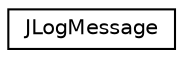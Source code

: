 digraph "Graphical Class Hierarchy"
{
  edge [fontname="Helvetica",fontsize="10",labelfontname="Helvetica",labelfontsize="10"];
  node [fontname="Helvetica",fontsize="10",shape=record];
  rankdir="LR";
  Node1 [label="JLogMessage",height=0.2,width=0.4,color="black", fillcolor="white", style="filled",URL="$struct_j_log_message.html"];
}
